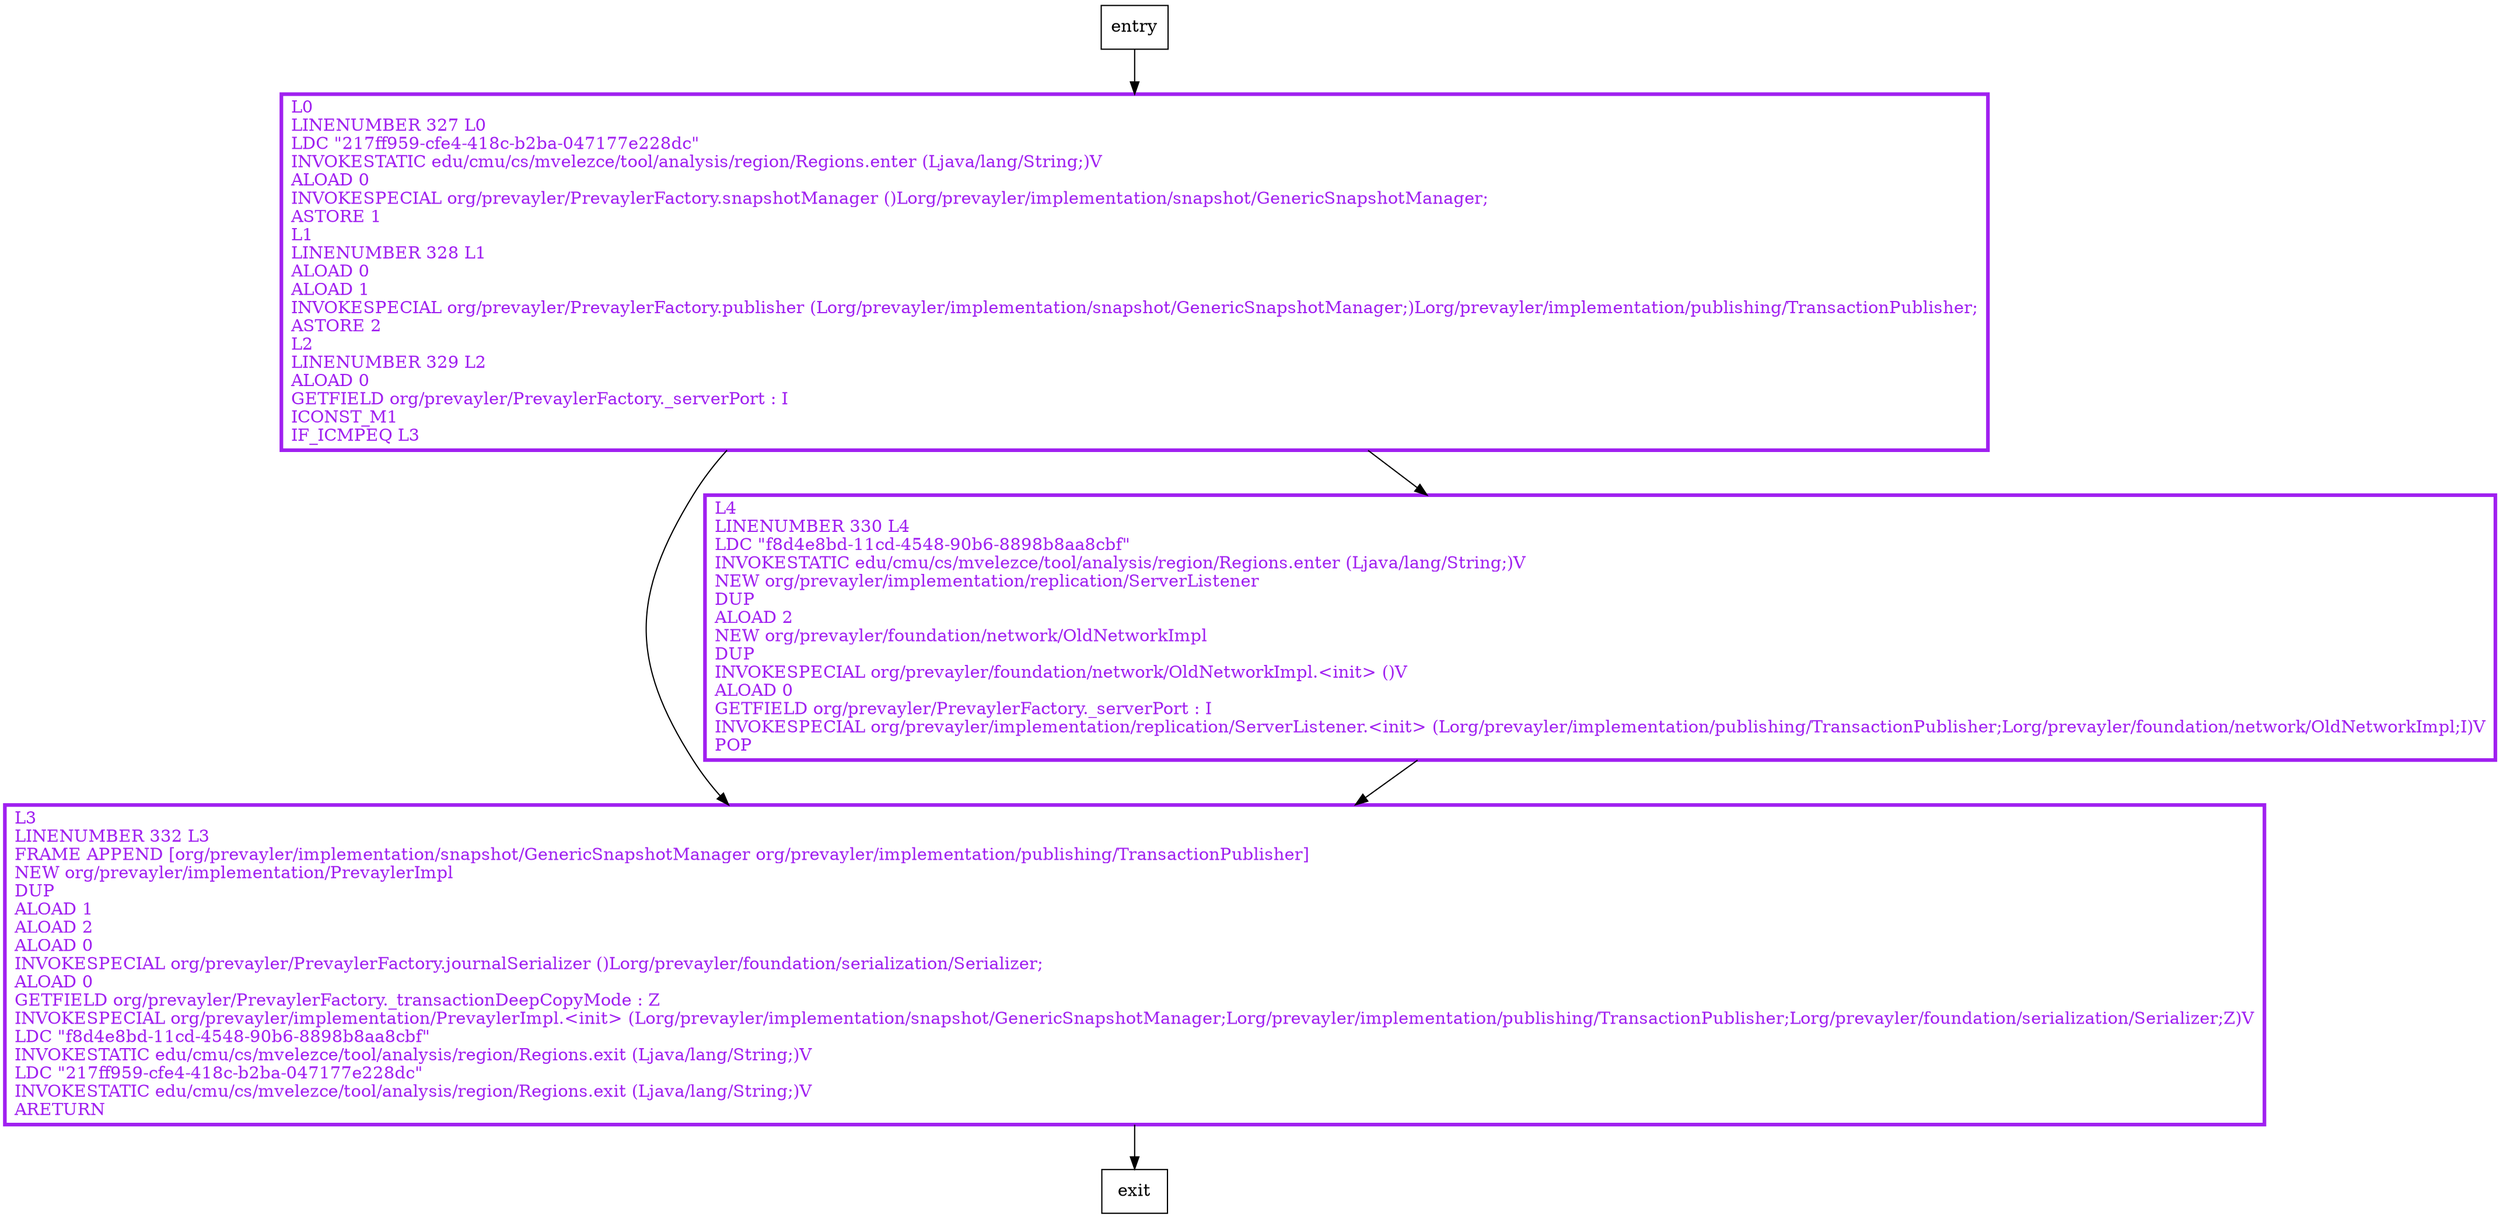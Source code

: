 digraph create {
node [shape=record];
14440699 [label="L0\lLINENUMBER 327 L0\lLDC \"217ff959-cfe4-418c-b2ba-047177e228dc\"\lINVOKESTATIC edu/cmu/cs/mvelezce/tool/analysis/region/Regions.enter (Ljava/lang/String;)V\lALOAD 0\lINVOKESPECIAL org/prevayler/PrevaylerFactory.snapshotManager ()Lorg/prevayler/implementation/snapshot/GenericSnapshotManager;\lASTORE 1\lL1\lLINENUMBER 328 L1\lALOAD 0\lALOAD 1\lINVOKESPECIAL org/prevayler/PrevaylerFactory.publisher (Lorg/prevayler/implementation/snapshot/GenericSnapshotManager;)Lorg/prevayler/implementation/publishing/TransactionPublisher;\lASTORE 2\lL2\lLINENUMBER 329 L2\lALOAD 0\lGETFIELD org/prevayler/PrevaylerFactory._serverPort : I\lICONST_M1\lIF_ICMPEQ L3\l"];
1835936469 [label="L3\lLINENUMBER 332 L3\lFRAME APPEND [org/prevayler/implementation/snapshot/GenericSnapshotManager org/prevayler/implementation/publishing/TransactionPublisher]\lNEW org/prevayler/implementation/PrevaylerImpl\lDUP\lALOAD 1\lALOAD 2\lALOAD 0\lINVOKESPECIAL org/prevayler/PrevaylerFactory.journalSerializer ()Lorg/prevayler/foundation/serialization/Serializer;\lALOAD 0\lGETFIELD org/prevayler/PrevaylerFactory._transactionDeepCopyMode : Z\lINVOKESPECIAL org/prevayler/implementation/PrevaylerImpl.\<init\> (Lorg/prevayler/implementation/snapshot/GenericSnapshotManager;Lorg/prevayler/implementation/publishing/TransactionPublisher;Lorg/prevayler/foundation/serialization/Serializer;Z)V\lLDC \"f8d4e8bd-11cd-4548-90b6-8898b8aa8cbf\"\lINVOKESTATIC edu/cmu/cs/mvelezce/tool/analysis/region/Regions.exit (Ljava/lang/String;)V\lLDC \"217ff959-cfe4-418c-b2ba-047177e228dc\"\lINVOKESTATIC edu/cmu/cs/mvelezce/tool/analysis/region/Regions.exit (Ljava/lang/String;)V\lARETURN\l"];
809596374 [label="L4\lLINENUMBER 330 L4\lLDC \"f8d4e8bd-11cd-4548-90b6-8898b8aa8cbf\"\lINVOKESTATIC edu/cmu/cs/mvelezce/tool/analysis/region/Regions.enter (Ljava/lang/String;)V\lNEW org/prevayler/implementation/replication/ServerListener\lDUP\lALOAD 2\lNEW org/prevayler/foundation/network/OldNetworkImpl\lDUP\lINVOKESPECIAL org/prevayler/foundation/network/OldNetworkImpl.\<init\> ()V\lALOAD 0\lGETFIELD org/prevayler/PrevaylerFactory._serverPort : I\lINVOKESPECIAL org/prevayler/implementation/replication/ServerListener.\<init\> (Lorg/prevayler/implementation/publishing/TransactionPublisher;Lorg/prevayler/foundation/network/OldNetworkImpl;I)V\lPOP\l"];
entry;
exit;
entry -> 14440699;
14440699 -> 1835936469;
14440699 -> 809596374;
1835936469 -> exit;
809596374 -> 1835936469;
14440699[fontcolor="purple", penwidth=3, color="purple"];
1835936469[fontcolor="purple", penwidth=3, color="purple"];
809596374[fontcolor="purple", penwidth=3, color="purple"];
}
